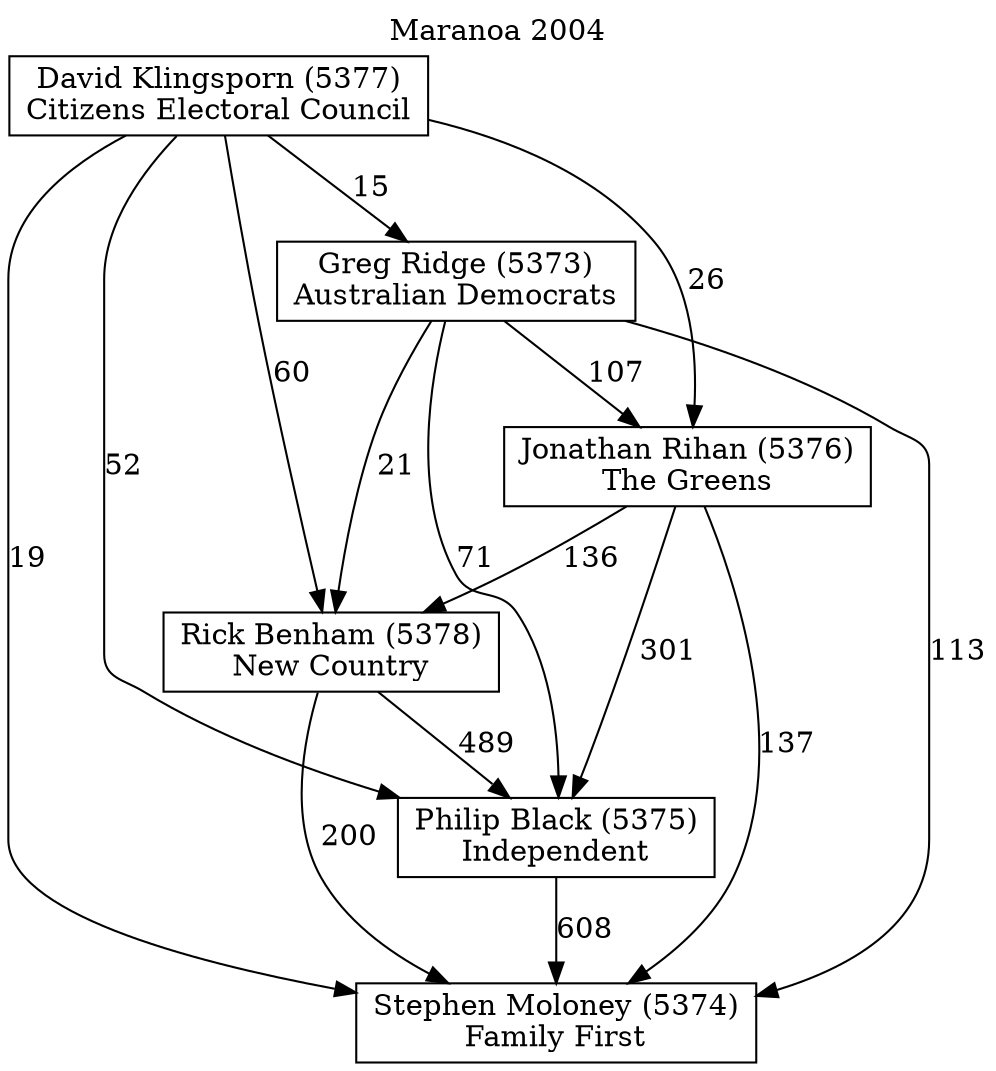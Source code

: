 // House preference flow
digraph "Stephen Moloney (5374)_Maranoa_2004" {
	graph [label="Maranoa 2004" labelloc=t mclimit=2]
	node [shape=box]
	"Stephen Moloney (5374)" [label="Stephen Moloney (5374)
Family First"]
	"Philip Black (5375)" [label="Philip Black (5375)
Independent"]
	"Rick Benham (5378)" [label="Rick Benham (5378)
New Country"]
	"Jonathan Rihan (5376)" [label="Jonathan Rihan (5376)
The Greens"]
	"Greg Ridge (5373)" [label="Greg Ridge (5373)
Australian Democrats"]
	"David Klingsporn (5377)" [label="David Klingsporn (5377)
Citizens Electoral Council"]
	"Philip Black (5375)" -> "Stephen Moloney (5374)" [label=608]
	"Rick Benham (5378)" -> "Philip Black (5375)" [label=489]
	"Jonathan Rihan (5376)" -> "Rick Benham (5378)" [label=136]
	"Greg Ridge (5373)" -> "Jonathan Rihan (5376)" [label=107]
	"David Klingsporn (5377)" -> "Greg Ridge (5373)" [label=15]
	"Rick Benham (5378)" -> "Stephen Moloney (5374)" [label=200]
	"Jonathan Rihan (5376)" -> "Stephen Moloney (5374)" [label=137]
	"Greg Ridge (5373)" -> "Stephen Moloney (5374)" [label=113]
	"David Klingsporn (5377)" -> "Stephen Moloney (5374)" [label=19]
	"David Klingsporn (5377)" -> "Jonathan Rihan (5376)" [label=26]
	"Greg Ridge (5373)" -> "Rick Benham (5378)" [label=21]
	"David Klingsporn (5377)" -> "Rick Benham (5378)" [label=60]
	"Jonathan Rihan (5376)" -> "Philip Black (5375)" [label=301]
	"Greg Ridge (5373)" -> "Philip Black (5375)" [label=71]
	"David Klingsporn (5377)" -> "Philip Black (5375)" [label=52]
}
